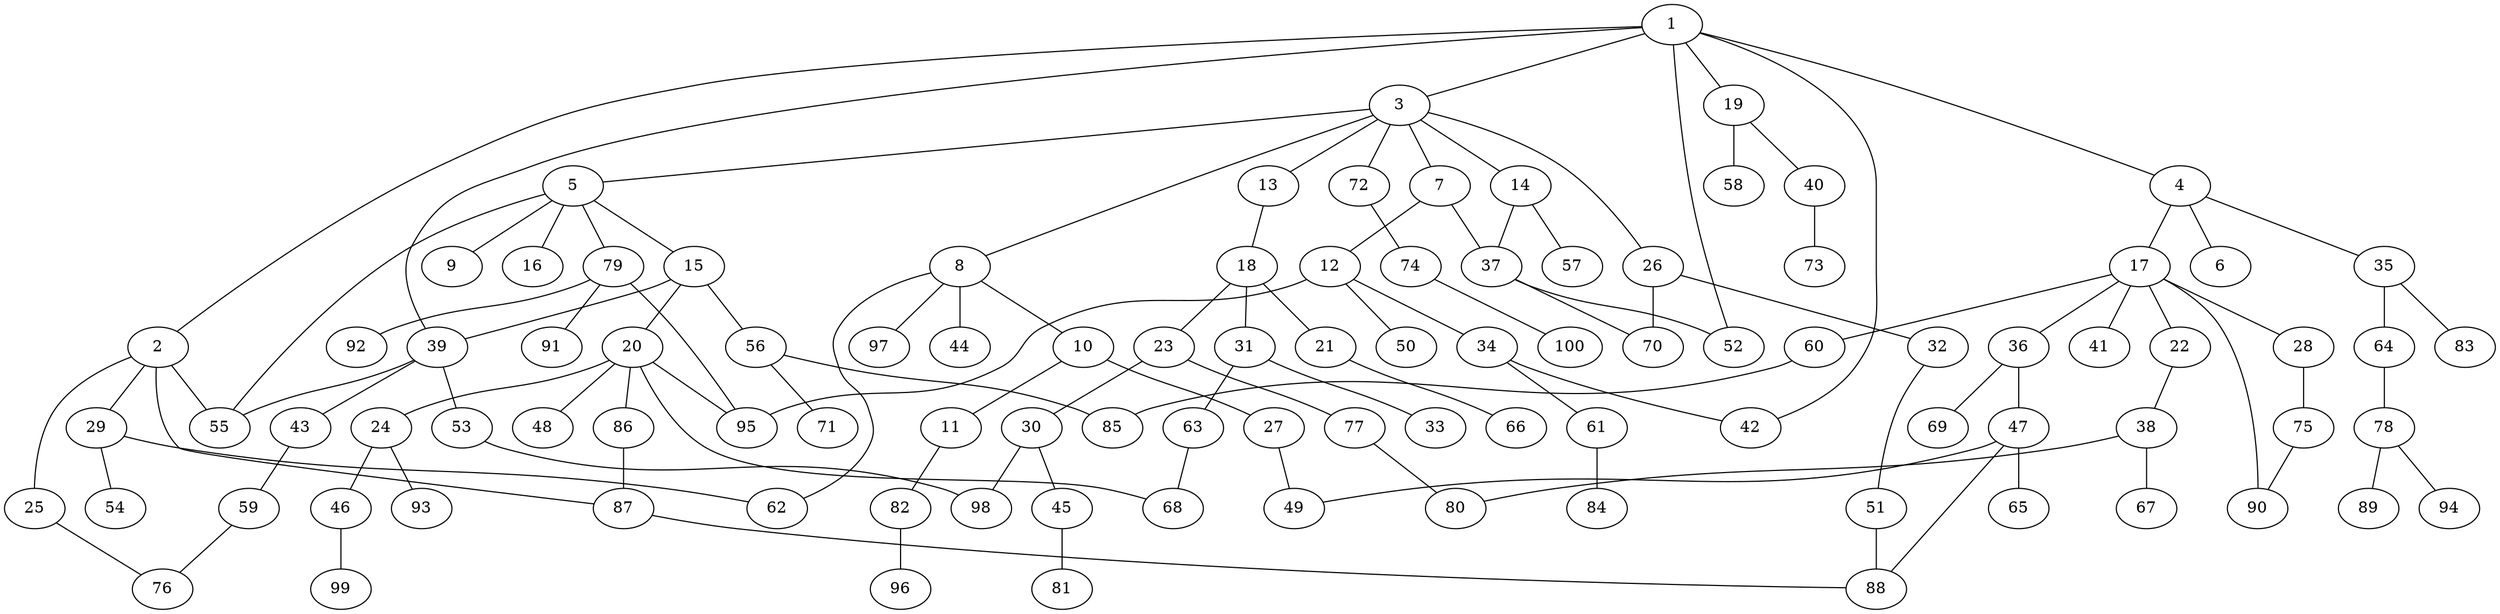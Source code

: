 graph graphname {1--2
1--3
1--4
1--19
1--39
1--42
1--52
2--25
2--29
2--55
2--87
3--5
3--7
3--8
3--13
3--14
3--26
3--72
4--6
4--17
4--35
5--9
5--15
5--16
5--55
5--79
7--12
7--37
8--10
8--44
8--62
8--97
10--11
10--27
11--82
12--34
12--50
12--95
13--18
14--37
14--57
15--20
15--39
15--56
17--22
17--28
17--36
17--41
17--60
17--90
18--21
18--23
18--31
19--40
19--58
20--24
20--48
20--68
20--86
20--95
21--66
22--38
23--30
23--77
24--46
24--93
25--76
26--32
26--70
27--49
28--75
29--54
29--62
30--45
30--98
31--33
31--63
32--51
34--42
34--61
35--64
35--83
36--47
36--69
37--52
37--70
38--67
38--80
39--43
39--53
39--55
40--73
43--59
45--81
46--99
47--49
47--65
47--88
51--88
53--98
56--71
56--85
59--76
60--85
61--84
63--68
64--78
72--74
74--100
75--90
77--80
78--89
78--94
79--91
79--92
79--95
82--96
86--87
87--88
}